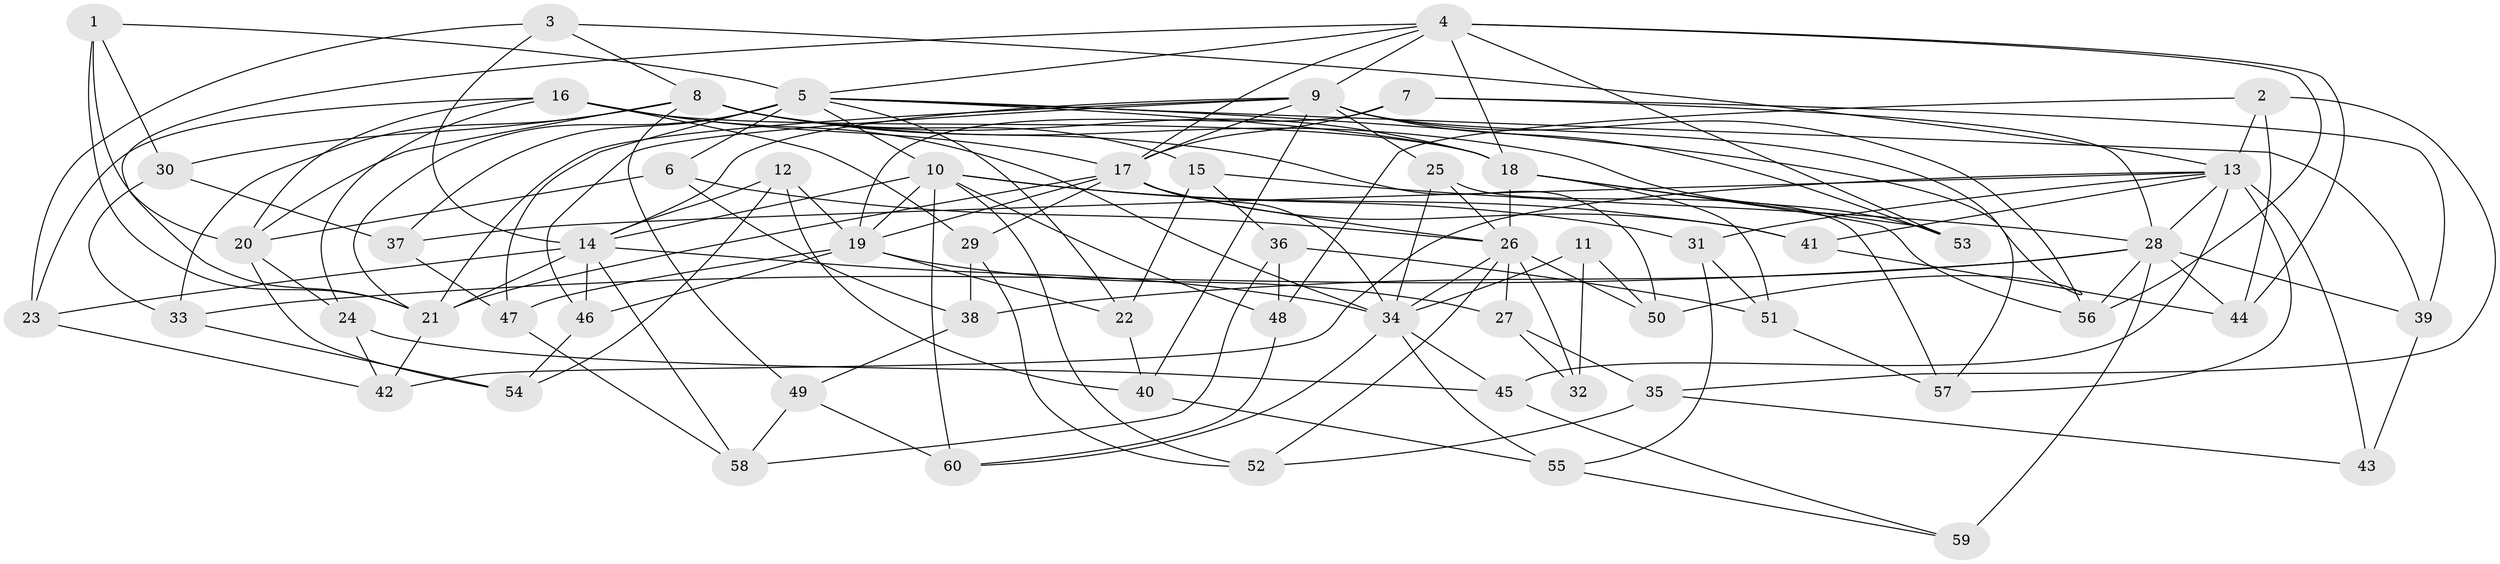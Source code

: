 // original degree distribution, {4: 1.0}
// Generated by graph-tools (version 1.1) at 2025/38/03/09/25 02:38:00]
// undirected, 60 vertices, 155 edges
graph export_dot {
graph [start="1"]
  node [color=gray90,style=filled];
  1;
  2;
  3;
  4;
  5;
  6;
  7;
  8;
  9;
  10;
  11;
  12;
  13;
  14;
  15;
  16;
  17;
  18;
  19;
  20;
  21;
  22;
  23;
  24;
  25;
  26;
  27;
  28;
  29;
  30;
  31;
  32;
  33;
  34;
  35;
  36;
  37;
  38;
  39;
  40;
  41;
  42;
  43;
  44;
  45;
  46;
  47;
  48;
  49;
  50;
  51;
  52;
  53;
  54;
  55;
  56;
  57;
  58;
  59;
  60;
  1 -- 5 [weight=1.0];
  1 -- 20 [weight=1.0];
  1 -- 21 [weight=1.0];
  1 -- 30 [weight=1.0];
  2 -- 13 [weight=1.0];
  2 -- 35 [weight=1.0];
  2 -- 44 [weight=1.0];
  2 -- 48 [weight=1.0];
  3 -- 8 [weight=1.0];
  3 -- 13 [weight=2.0];
  3 -- 14 [weight=2.0];
  3 -- 23 [weight=1.0];
  4 -- 5 [weight=1.0];
  4 -- 9 [weight=1.0];
  4 -- 17 [weight=2.0];
  4 -- 18 [weight=2.0];
  4 -- 21 [weight=1.0];
  4 -- 44 [weight=1.0];
  4 -- 53 [weight=1.0];
  4 -- 56 [weight=1.0];
  5 -- 6 [weight=1.0];
  5 -- 10 [weight=1.0];
  5 -- 18 [weight=1.0];
  5 -- 21 [weight=2.0];
  5 -- 22 [weight=1.0];
  5 -- 37 [weight=1.0];
  5 -- 39 [weight=1.0];
  5 -- 47 [weight=1.0];
  5 -- 57 [weight=1.0];
  6 -- 20 [weight=1.0];
  6 -- 26 [weight=1.0];
  6 -- 38 [weight=1.0];
  7 -- 17 [weight=1.0];
  7 -- 19 [weight=1.0];
  7 -- 28 [weight=1.0];
  7 -- 39 [weight=1.0];
  8 -- 15 [weight=1.0];
  8 -- 18 [weight=2.0];
  8 -- 20 [weight=2.0];
  8 -- 30 [weight=1.0];
  8 -- 33 [weight=1.0];
  8 -- 49 [weight=1.0];
  8 -- 50 [weight=2.0];
  8 -- 53 [weight=1.0];
  9 -- 14 [weight=1.0];
  9 -- 17 [weight=1.0];
  9 -- 21 [weight=2.0];
  9 -- 25 [weight=1.0];
  9 -- 40 [weight=1.0];
  9 -- 46 [weight=1.0];
  9 -- 50 [weight=2.0];
  9 -- 53 [weight=1.0];
  9 -- 56 [weight=1.0];
  10 -- 14 [weight=1.0];
  10 -- 19 [weight=3.0];
  10 -- 31 [weight=1.0];
  10 -- 41 [weight=1.0];
  10 -- 48 [weight=1.0];
  10 -- 52 [weight=1.0];
  10 -- 60 [weight=1.0];
  11 -- 32 [weight=1.0];
  11 -- 34 [weight=2.0];
  11 -- 50 [weight=1.0];
  12 -- 14 [weight=1.0];
  12 -- 19 [weight=1.0];
  12 -- 40 [weight=1.0];
  12 -- 54 [weight=1.0];
  13 -- 28 [weight=1.0];
  13 -- 31 [weight=1.0];
  13 -- 37 [weight=1.0];
  13 -- 41 [weight=1.0];
  13 -- 42 [weight=1.0];
  13 -- 43 [weight=2.0];
  13 -- 45 [weight=1.0];
  13 -- 57 [weight=1.0];
  14 -- 21 [weight=1.0];
  14 -- 23 [weight=1.0];
  14 -- 34 [weight=1.0];
  14 -- 46 [weight=1.0];
  14 -- 58 [weight=1.0];
  15 -- 22 [weight=1.0];
  15 -- 28 [weight=1.0];
  15 -- 36 [weight=1.0];
  16 -- 17 [weight=1.0];
  16 -- 18 [weight=1.0];
  16 -- 20 [weight=2.0];
  16 -- 23 [weight=1.0];
  16 -- 24 [weight=1.0];
  16 -- 29 [weight=1.0];
  16 -- 34 [weight=1.0];
  17 -- 19 [weight=1.0];
  17 -- 21 [weight=2.0];
  17 -- 26 [weight=1.0];
  17 -- 29 [weight=1.0];
  17 -- 34 [weight=1.0];
  17 -- 41 [weight=1.0];
  18 -- 26 [weight=1.0];
  18 -- 51 [weight=1.0];
  18 -- 53 [weight=1.0];
  18 -- 56 [weight=1.0];
  19 -- 22 [weight=1.0];
  19 -- 27 [weight=1.0];
  19 -- 46 [weight=1.0];
  19 -- 47 [weight=1.0];
  20 -- 24 [weight=1.0];
  20 -- 54 [weight=1.0];
  21 -- 42 [weight=1.0];
  22 -- 40 [weight=1.0];
  23 -- 42 [weight=1.0];
  24 -- 42 [weight=1.0];
  24 -- 45 [weight=1.0];
  25 -- 26 [weight=1.0];
  25 -- 34 [weight=1.0];
  25 -- 57 [weight=1.0];
  26 -- 27 [weight=1.0];
  26 -- 32 [weight=2.0];
  26 -- 34 [weight=1.0];
  26 -- 50 [weight=1.0];
  26 -- 52 [weight=1.0];
  27 -- 32 [weight=1.0];
  27 -- 35 [weight=1.0];
  28 -- 33 [weight=1.0];
  28 -- 38 [weight=1.0];
  28 -- 39 [weight=1.0];
  28 -- 44 [weight=1.0];
  28 -- 56 [weight=1.0];
  28 -- 59 [weight=2.0];
  29 -- 38 [weight=1.0];
  29 -- 52 [weight=1.0];
  30 -- 33 [weight=1.0];
  30 -- 37 [weight=1.0];
  31 -- 51 [weight=1.0];
  31 -- 55 [weight=1.0];
  33 -- 54 [weight=1.0];
  34 -- 45 [weight=1.0];
  34 -- 55 [weight=1.0];
  34 -- 60 [weight=1.0];
  35 -- 43 [weight=1.0];
  35 -- 52 [weight=1.0];
  36 -- 48 [weight=1.0];
  36 -- 51 [weight=1.0];
  36 -- 58 [weight=1.0];
  37 -- 47 [weight=1.0];
  38 -- 49 [weight=1.0];
  39 -- 43 [weight=1.0];
  40 -- 55 [weight=1.0];
  41 -- 44 [weight=1.0];
  45 -- 59 [weight=1.0];
  46 -- 54 [weight=1.0];
  47 -- 58 [weight=1.0];
  48 -- 60 [weight=1.0];
  49 -- 58 [weight=1.0];
  49 -- 60 [weight=1.0];
  51 -- 57 [weight=1.0];
  55 -- 59 [weight=1.0];
}
